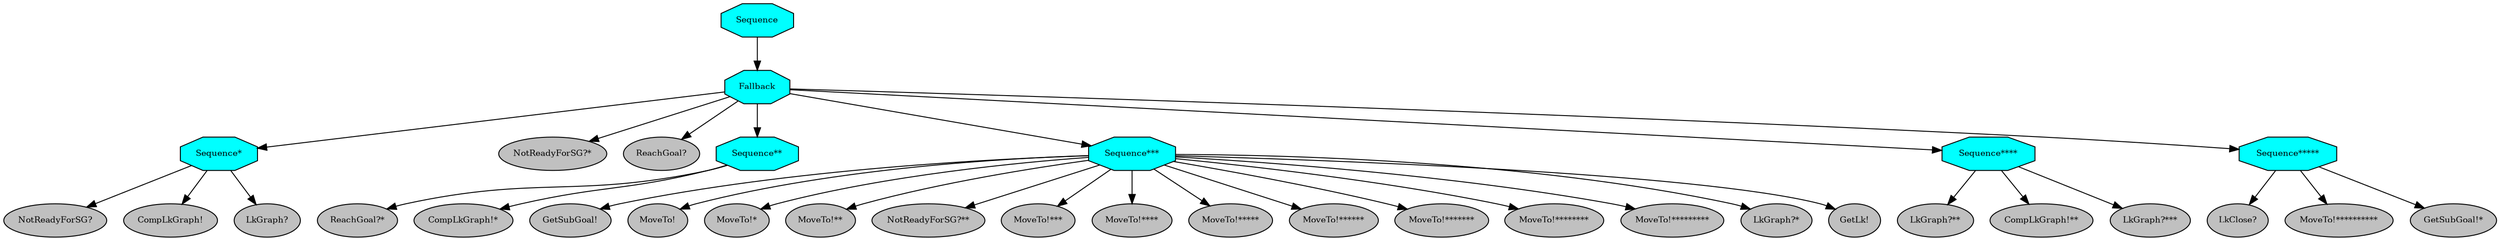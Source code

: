digraph pastafarianism {
ordering=out;
graph [fontname="times-roman"];
node [fontname="times-roman"];
edge [fontname="times-roman"];
Sequence [fillcolor=cyan, fontcolor=black, fontsize=9, label=Sequence, shape=octagon, style=filled];
Fallback [fillcolor=cyan, fontcolor=black, fontsize=9, label=Fallback, shape=octagon, style=filled];
Sequence -> Fallback;
"Sequence*" [fillcolor=cyan, fontcolor=black, fontsize=9, label="Sequence*", shape=octagon, style=filled];
Fallback -> "Sequence*";
"NotReadyForSG?" [fillcolor=gray, fontcolor=black, fontsize=9, label="NotReadyForSG?", shape=ellipse, style=filled];
"Sequence*" -> "NotReadyForSG?";
"CompLkGraph!" [fillcolor=gray, fontcolor=black, fontsize=9, label="CompLkGraph!", shape=ellipse, style=filled];
"Sequence*" -> "CompLkGraph!";
"LkGraph?" [fillcolor=gray, fontcolor=black, fontsize=9, label="LkGraph?", shape=ellipse, style=filled];
"Sequence*" -> "LkGraph?";
"NotReadyForSG?*" [fillcolor=gray, fontcolor=black, fontsize=9, label="NotReadyForSG?*", shape=ellipse, style=filled];
Fallback -> "NotReadyForSG?*";
"ReachGoal?" [fillcolor=gray, fontcolor=black, fontsize=9, label="ReachGoal?", shape=ellipse, style=filled];
Fallback -> "ReachGoal?";
"Sequence**" [fillcolor=cyan, fontcolor=black, fontsize=9, label="Sequence**", shape=octagon, style=filled];
Fallback -> "Sequence**";
"ReachGoal?*" [fillcolor=gray, fontcolor=black, fontsize=9, label="ReachGoal?*", shape=ellipse, style=filled];
"Sequence**" -> "ReachGoal?*";
"CompLkGraph!*" [fillcolor=gray, fontcolor=black, fontsize=9, label="CompLkGraph!*", shape=ellipse, style=filled];
"Sequence**" -> "CompLkGraph!*";
"Sequence***" [fillcolor=cyan, fontcolor=black, fontsize=9, label="Sequence***", shape=octagon, style=filled];
Fallback -> "Sequence***";
"GetSubGoal!" [fillcolor=gray, fontcolor=black, fontsize=9, label="GetSubGoal!", shape=ellipse, style=filled];
"Sequence***" -> "GetSubGoal!";
"MoveTo!" [fillcolor=gray, fontcolor=black, fontsize=9, label="MoveTo!", shape=ellipse, style=filled];
"Sequence***" -> "MoveTo!";
"MoveTo!*" [fillcolor=gray, fontcolor=black, fontsize=9, label="MoveTo!*", shape=ellipse, style=filled];
"Sequence***" -> "MoveTo!*";
"MoveTo!**" [fillcolor=gray, fontcolor=black, fontsize=9, label="MoveTo!**", shape=ellipse, style=filled];
"Sequence***" -> "MoveTo!**";
"NotReadyForSG?**" [fillcolor=gray, fontcolor=black, fontsize=9, label="NotReadyForSG?**", shape=ellipse, style=filled];
"Sequence***" -> "NotReadyForSG?**";
"MoveTo!***" [fillcolor=gray, fontcolor=black, fontsize=9, label="MoveTo!***", shape=ellipse, style=filled];
"Sequence***" -> "MoveTo!***";
"MoveTo!****" [fillcolor=gray, fontcolor=black, fontsize=9, label="MoveTo!****", shape=ellipse, style=filled];
"Sequence***" -> "MoveTo!****";
"MoveTo!*****" [fillcolor=gray, fontcolor=black, fontsize=9, label="MoveTo!*****", shape=ellipse, style=filled];
"Sequence***" -> "MoveTo!*****";
"MoveTo!******" [fillcolor=gray, fontcolor=black, fontsize=9, label="MoveTo!******", shape=ellipse, style=filled];
"Sequence***" -> "MoveTo!******";
"MoveTo!*******" [fillcolor=gray, fontcolor=black, fontsize=9, label="MoveTo!*******", shape=ellipse, style=filled];
"Sequence***" -> "MoveTo!*******";
"MoveTo!********" [fillcolor=gray, fontcolor=black, fontsize=9, label="MoveTo!********", shape=ellipse, style=filled];
"Sequence***" -> "MoveTo!********";
"MoveTo!*********" [fillcolor=gray, fontcolor=black, fontsize=9, label="MoveTo!*********", shape=ellipse, style=filled];
"Sequence***" -> "MoveTo!*********";
"LkGraph?*" [fillcolor=gray, fontcolor=black, fontsize=9, label="LkGraph?*", shape=ellipse, style=filled];
"Sequence***" -> "LkGraph?*";
"GetLk!" [fillcolor=gray, fontcolor=black, fontsize=9, label="GetLk!", shape=ellipse, style=filled];
"Sequence***" -> "GetLk!";
"Sequence****" [fillcolor=cyan, fontcolor=black, fontsize=9, label="Sequence****", shape=octagon, style=filled];
Fallback -> "Sequence****";
"LkGraph?**" [fillcolor=gray, fontcolor=black, fontsize=9, label="LkGraph?**", shape=ellipse, style=filled];
"Sequence****" -> "LkGraph?**";
"CompLkGraph!**" [fillcolor=gray, fontcolor=black, fontsize=9, label="CompLkGraph!**", shape=ellipse, style=filled];
"Sequence****" -> "CompLkGraph!**";
"LkGraph?***" [fillcolor=gray, fontcolor=black, fontsize=9, label="LkGraph?***", shape=ellipse, style=filled];
"Sequence****" -> "LkGraph?***";
"Sequence*****" [fillcolor=cyan, fontcolor=black, fontsize=9, label="Sequence*****", shape=octagon, style=filled];
Fallback -> "Sequence*****";
"LkClose?" [fillcolor=gray, fontcolor=black, fontsize=9, label="LkClose?", shape=ellipse, style=filled];
"Sequence*****" -> "LkClose?";
"MoveTo!**********" [fillcolor=gray, fontcolor=black, fontsize=9, label="MoveTo!**********", shape=ellipse, style=filled];
"Sequence*****" -> "MoveTo!**********";
"GetSubGoal!*" [fillcolor=gray, fontcolor=black, fontsize=9, label="GetSubGoal!*", shape=ellipse, style=filled];
"Sequence*****" -> "GetSubGoal!*";
}
